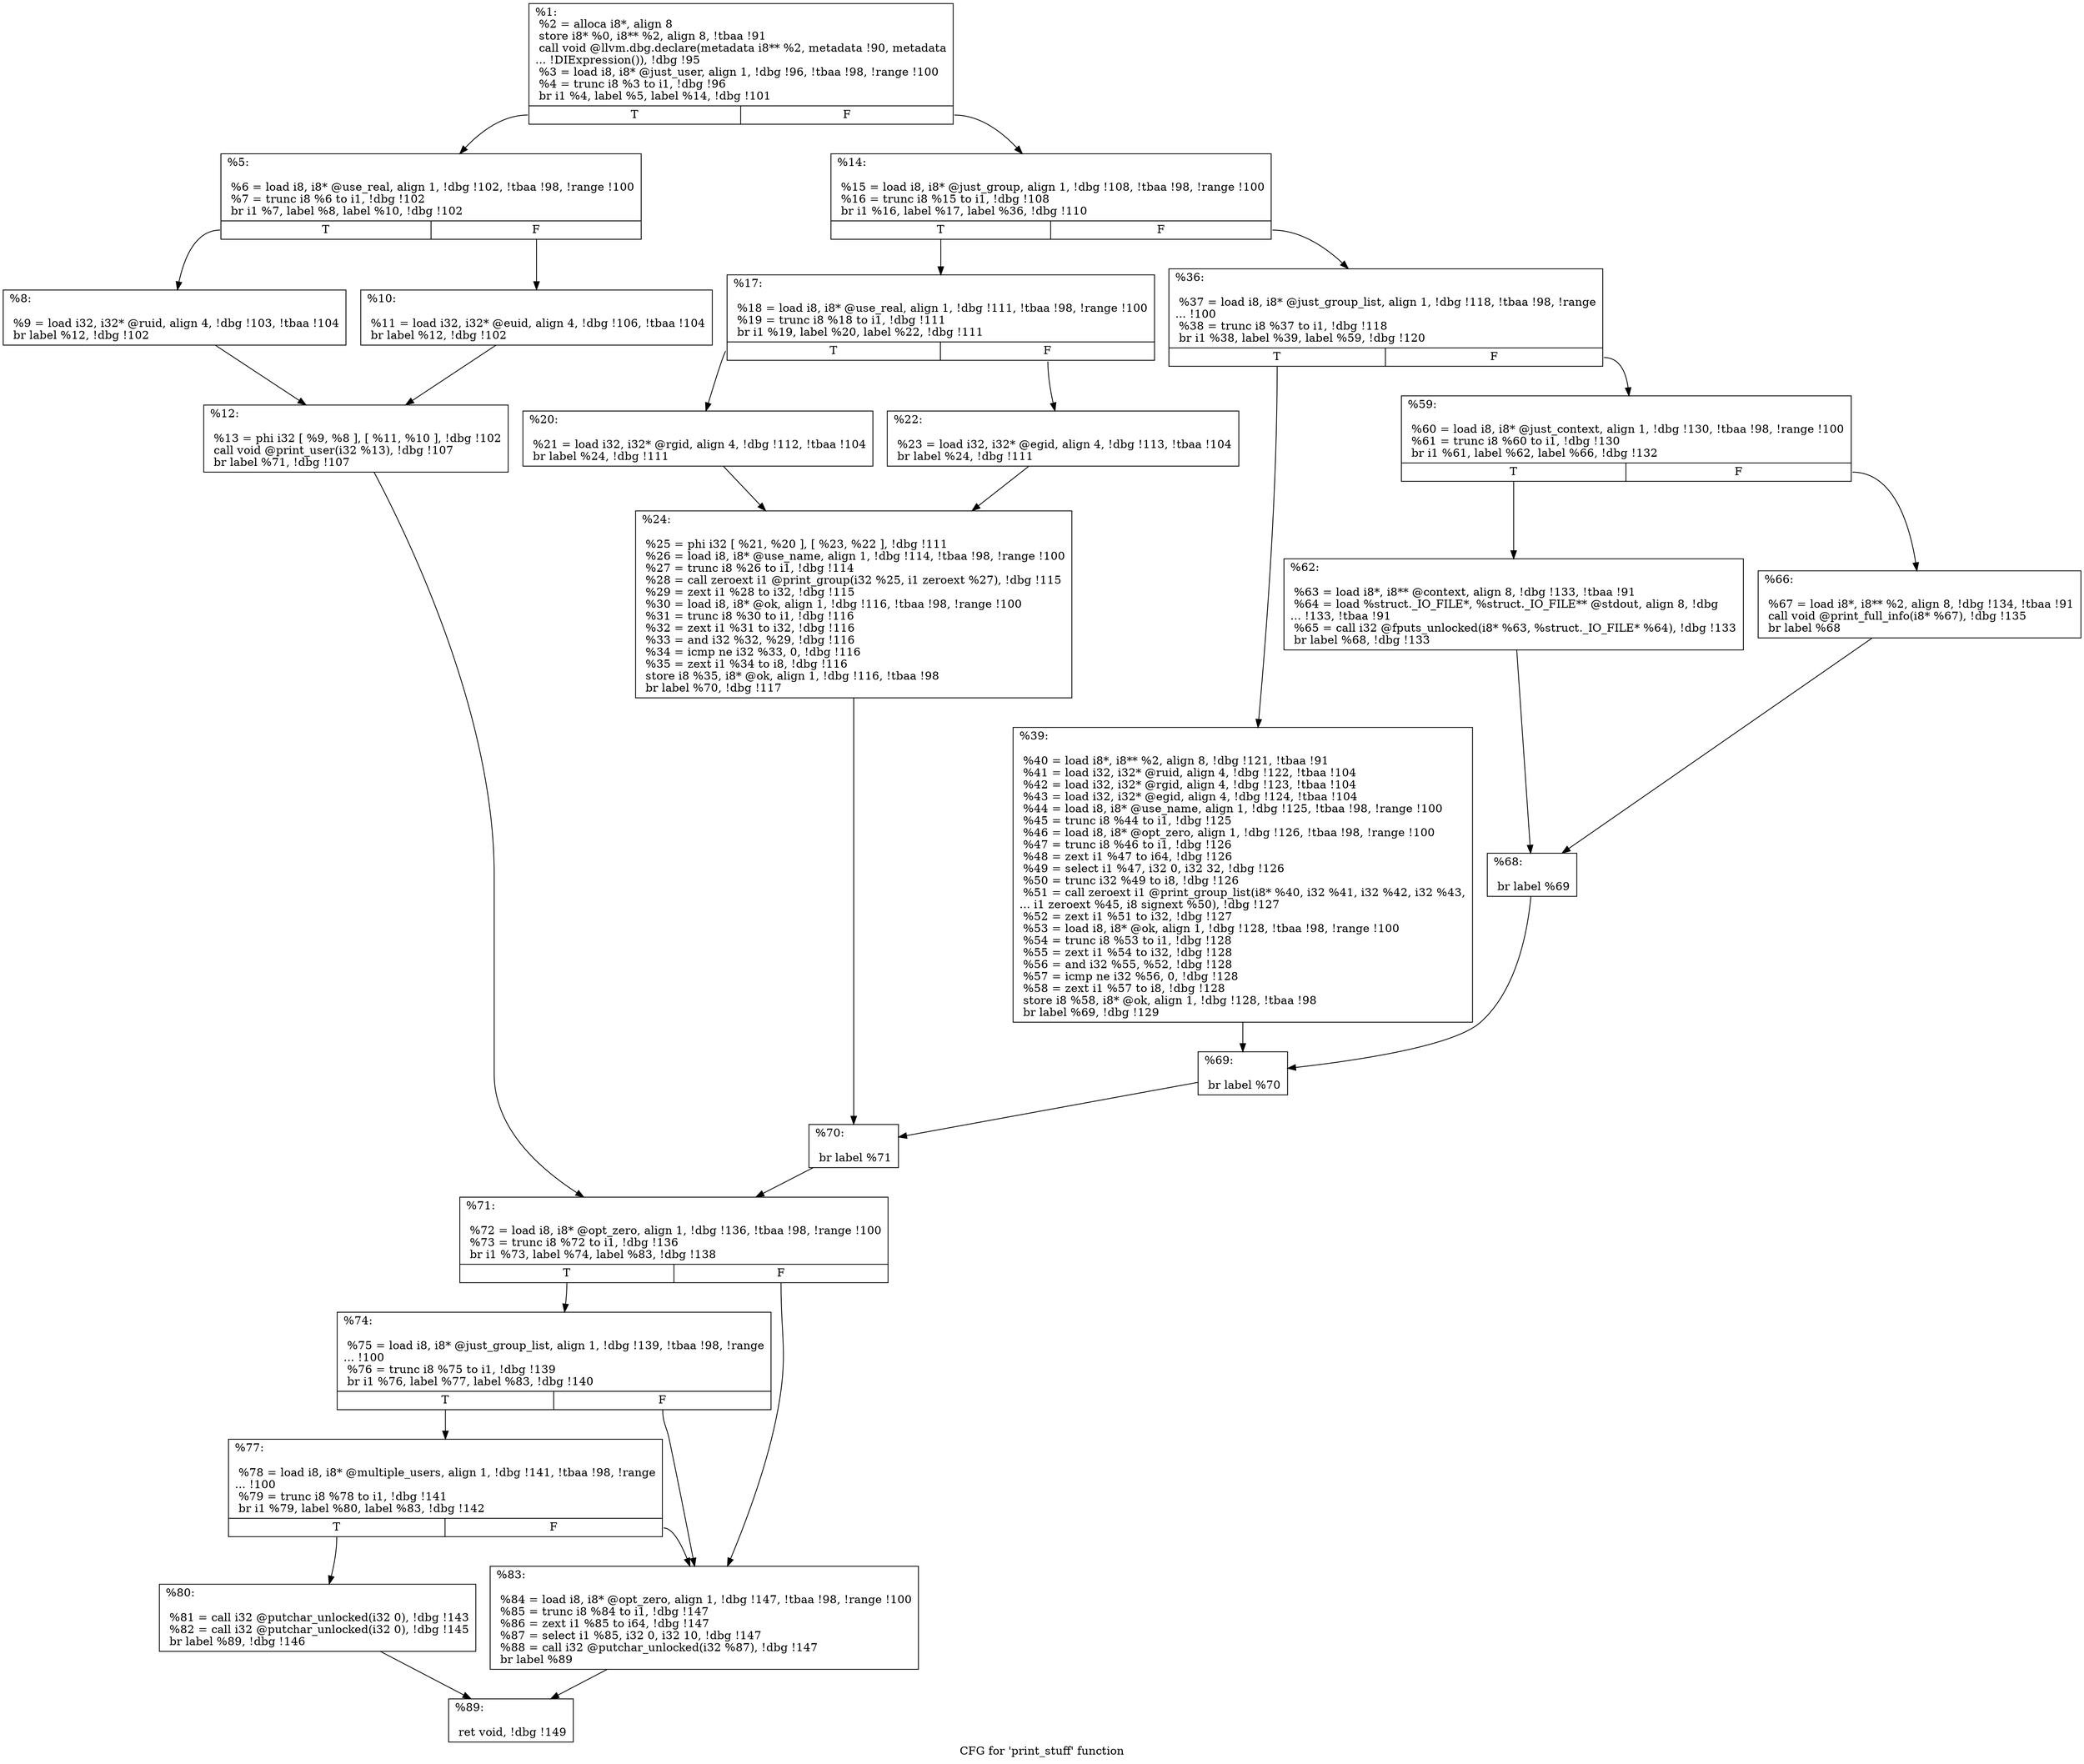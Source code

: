 digraph "CFG for 'print_stuff' function" {
	label="CFG for 'print_stuff' function";

	Node0xabe120 [shape=record,label="{%1:\l  %2 = alloca i8*, align 8\l  store i8* %0, i8** %2, align 8, !tbaa !91\l  call void @llvm.dbg.declare(metadata i8** %2, metadata !90, metadata\l... !DIExpression()), !dbg !95\l  %3 = load i8, i8* @just_user, align 1, !dbg !96, !tbaa !98, !range !100\l  %4 = trunc i8 %3 to i1, !dbg !96\l  br i1 %4, label %5, label %14, !dbg !101\l|{<s0>T|<s1>F}}"];
	Node0xabe120:s0 -> Node0xabe920;
	Node0xabe120:s1 -> Node0xabea60;
	Node0xabe920 [shape=record,label="{%5:\l\l  %6 = load i8, i8* @use_real, align 1, !dbg !102, !tbaa !98, !range !100\l  %7 = trunc i8 %6 to i1, !dbg !102\l  br i1 %7, label %8, label %10, !dbg !102\l|{<s0>T|<s1>F}}"];
	Node0xabe920:s0 -> Node0xabe970;
	Node0xabe920:s1 -> Node0xabe9c0;
	Node0xabe970 [shape=record,label="{%8:\l\l  %9 = load i32, i32* @ruid, align 4, !dbg !103, !tbaa !104\l  br label %12, !dbg !102\l}"];
	Node0xabe970 -> Node0xabea10;
	Node0xabe9c0 [shape=record,label="{%10:\l\l  %11 = load i32, i32* @euid, align 4, !dbg !106, !tbaa !104\l  br label %12, !dbg !102\l}"];
	Node0xabe9c0 -> Node0xabea10;
	Node0xabea10 [shape=record,label="{%12:\l\l  %13 = phi i32 [ %9, %8 ], [ %11, %10 ], !dbg !102\l  call void @print_user(i32 %13), !dbg !107\l  br label %71, !dbg !107\l}"];
	Node0xabea10 -> Node0xabee70;
	Node0xabea60 [shape=record,label="{%14:\l\l  %15 = load i8, i8* @just_group, align 1, !dbg !108, !tbaa !98, !range !100\l  %16 = trunc i8 %15 to i1, !dbg !108\l  br i1 %16, label %17, label %36, !dbg !110\l|{<s0>T|<s1>F}}"];
	Node0xabea60:s0 -> Node0xabeab0;
	Node0xabea60:s1 -> Node0xabebf0;
	Node0xabeab0 [shape=record,label="{%17:\l\l  %18 = load i8, i8* @use_real, align 1, !dbg !111, !tbaa !98, !range !100\l  %19 = trunc i8 %18 to i1, !dbg !111\l  br i1 %19, label %20, label %22, !dbg !111\l|{<s0>T|<s1>F}}"];
	Node0xabeab0:s0 -> Node0xabeb00;
	Node0xabeab0:s1 -> Node0xabeb50;
	Node0xabeb00 [shape=record,label="{%20:\l\l  %21 = load i32, i32* @rgid, align 4, !dbg !112, !tbaa !104\l  br label %24, !dbg !111\l}"];
	Node0xabeb00 -> Node0xabeba0;
	Node0xabeb50 [shape=record,label="{%22:\l\l  %23 = load i32, i32* @egid, align 4, !dbg !113, !tbaa !104\l  br label %24, !dbg !111\l}"];
	Node0xabeb50 -> Node0xabeba0;
	Node0xabeba0 [shape=record,label="{%24:\l\l  %25 = phi i32 [ %21, %20 ], [ %23, %22 ], !dbg !111\l  %26 = load i8, i8* @use_name, align 1, !dbg !114, !tbaa !98, !range !100\l  %27 = trunc i8 %26 to i1, !dbg !114\l  %28 = call zeroext i1 @print_group(i32 %25, i1 zeroext %27), !dbg !115\l  %29 = zext i1 %28 to i32, !dbg !115\l  %30 = load i8, i8* @ok, align 1, !dbg !116, !tbaa !98, !range !100\l  %31 = trunc i8 %30 to i1, !dbg !116\l  %32 = zext i1 %31 to i32, !dbg !116\l  %33 = and i32 %32, %29, !dbg !116\l  %34 = icmp ne i32 %33, 0, !dbg !116\l  %35 = zext i1 %34 to i8, !dbg !116\l  store i8 %35, i8* @ok, align 1, !dbg !116, !tbaa !98\l  br label %70, !dbg !117\l}"];
	Node0xabeba0 -> Node0xabee20;
	Node0xabebf0 [shape=record,label="{%36:\l\l  %37 = load i8, i8* @just_group_list, align 1, !dbg !118, !tbaa !98, !range\l... !100\l  %38 = trunc i8 %37 to i1, !dbg !118\l  br i1 %38, label %39, label %59, !dbg !120\l|{<s0>T|<s1>F}}"];
	Node0xabebf0:s0 -> Node0xabec40;
	Node0xabebf0:s1 -> Node0xabec90;
	Node0xabec40 [shape=record,label="{%39:\l\l  %40 = load i8*, i8** %2, align 8, !dbg !121, !tbaa !91\l  %41 = load i32, i32* @ruid, align 4, !dbg !122, !tbaa !104\l  %42 = load i32, i32* @rgid, align 4, !dbg !123, !tbaa !104\l  %43 = load i32, i32* @egid, align 4, !dbg !124, !tbaa !104\l  %44 = load i8, i8* @use_name, align 1, !dbg !125, !tbaa !98, !range !100\l  %45 = trunc i8 %44 to i1, !dbg !125\l  %46 = load i8, i8* @opt_zero, align 1, !dbg !126, !tbaa !98, !range !100\l  %47 = trunc i8 %46 to i1, !dbg !126\l  %48 = zext i1 %47 to i64, !dbg !126\l  %49 = select i1 %47, i32 0, i32 32, !dbg !126\l  %50 = trunc i32 %49 to i8, !dbg !126\l  %51 = call zeroext i1 @print_group_list(i8* %40, i32 %41, i32 %42, i32 %43,\l... i1 zeroext %45, i8 signext %50), !dbg !127\l  %52 = zext i1 %51 to i32, !dbg !127\l  %53 = load i8, i8* @ok, align 1, !dbg !128, !tbaa !98, !range !100\l  %54 = trunc i8 %53 to i1, !dbg !128\l  %55 = zext i1 %54 to i32, !dbg !128\l  %56 = and i32 %55, %52, !dbg !128\l  %57 = icmp ne i32 %56, 0, !dbg !128\l  %58 = zext i1 %57 to i8, !dbg !128\l  store i8 %58, i8* @ok, align 1, !dbg !128, !tbaa !98\l  br label %69, !dbg !129\l}"];
	Node0xabec40 -> Node0xabedd0;
	Node0xabec90 [shape=record,label="{%59:\l\l  %60 = load i8, i8* @just_context, align 1, !dbg !130, !tbaa !98, !range !100\l  %61 = trunc i8 %60 to i1, !dbg !130\l  br i1 %61, label %62, label %66, !dbg !132\l|{<s0>T|<s1>F}}"];
	Node0xabec90:s0 -> Node0xabece0;
	Node0xabec90:s1 -> Node0xabed30;
	Node0xabece0 [shape=record,label="{%62:\l\l  %63 = load i8*, i8** @context, align 8, !dbg !133, !tbaa !91\l  %64 = load %struct._IO_FILE*, %struct._IO_FILE** @stdout, align 8, !dbg\l... !133, !tbaa !91\l  %65 = call i32 @fputs_unlocked(i8* %63, %struct._IO_FILE* %64), !dbg !133\l  br label %68, !dbg !133\l}"];
	Node0xabece0 -> Node0xabed80;
	Node0xabed30 [shape=record,label="{%66:\l\l  %67 = load i8*, i8** %2, align 8, !dbg !134, !tbaa !91\l  call void @print_full_info(i8* %67), !dbg !135\l  br label %68\l}"];
	Node0xabed30 -> Node0xabed80;
	Node0xabed80 [shape=record,label="{%68:\l\l  br label %69\l}"];
	Node0xabed80 -> Node0xabedd0;
	Node0xabedd0 [shape=record,label="{%69:\l\l  br label %70\l}"];
	Node0xabedd0 -> Node0xabee20;
	Node0xabee20 [shape=record,label="{%70:\l\l  br label %71\l}"];
	Node0xabee20 -> Node0xabee70;
	Node0xabee70 [shape=record,label="{%71:\l\l  %72 = load i8, i8* @opt_zero, align 1, !dbg !136, !tbaa !98, !range !100\l  %73 = trunc i8 %72 to i1, !dbg !136\l  br i1 %73, label %74, label %83, !dbg !138\l|{<s0>T|<s1>F}}"];
	Node0xabee70:s0 -> Node0xabeec0;
	Node0xabee70:s1 -> Node0xabefb0;
	Node0xabeec0 [shape=record,label="{%74:\l\l  %75 = load i8, i8* @just_group_list, align 1, !dbg !139, !tbaa !98, !range\l... !100\l  %76 = trunc i8 %75 to i1, !dbg !139\l  br i1 %76, label %77, label %83, !dbg !140\l|{<s0>T|<s1>F}}"];
	Node0xabeec0:s0 -> Node0xabef10;
	Node0xabeec0:s1 -> Node0xabefb0;
	Node0xabef10 [shape=record,label="{%77:\l\l  %78 = load i8, i8* @multiple_users, align 1, !dbg !141, !tbaa !98, !range\l... !100\l  %79 = trunc i8 %78 to i1, !dbg !141\l  br i1 %79, label %80, label %83, !dbg !142\l|{<s0>T|<s1>F}}"];
	Node0xabef10:s0 -> Node0xabef60;
	Node0xabef10:s1 -> Node0xabefb0;
	Node0xabef60 [shape=record,label="{%80:\l\l  %81 = call i32 @putchar_unlocked(i32 0), !dbg !143\l  %82 = call i32 @putchar_unlocked(i32 0), !dbg !145\l  br label %89, !dbg !146\l}"];
	Node0xabef60 -> Node0xabf000;
	Node0xabefb0 [shape=record,label="{%83:\l\l  %84 = load i8, i8* @opt_zero, align 1, !dbg !147, !tbaa !98, !range !100\l  %85 = trunc i8 %84 to i1, !dbg !147\l  %86 = zext i1 %85 to i64, !dbg !147\l  %87 = select i1 %85, i32 0, i32 10, !dbg !147\l  %88 = call i32 @putchar_unlocked(i32 %87), !dbg !147\l  br label %89\l}"];
	Node0xabefb0 -> Node0xabf000;
	Node0xabf000 [shape=record,label="{%89:\l\l  ret void, !dbg !149\l}"];
}
